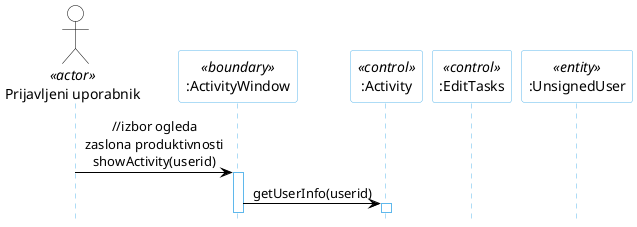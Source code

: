 @startuml urejanjeSeznamaOpravil
hide footbox

skinparam backgroundcolor transparent
skinparam defaultTextAlignment center
skinparam actorBorderColor black
skinparam actorBackgroundColor white
skinparam arrowColor black  
skinparam sequenceLifeLineBorderColor #5FB8EC
skinparam sequenceParticipantBorderColor #5FB8EC
skinparam sequenceParticipantBackgroundColor white

actor "Prijavljeni uporabnik" as pup<<actor>>
participant ":ActivityWindow" as Vmesnik <<boundary>>
participant ":Activity" as activity <<control>>
participant ":EditTasks" as task <<control>>
participant ":UnsignedUser" as uu <<entity>>

pup -> Vmesnik : //izbor ogleda\nzaslona produktivnosti\nshowActivity(userid)
activate Vmesnik
Vmesnik -> activity : getUserInfo(userid)
activate activity
''upi da jure to zrihta drgac pa blacboxi

